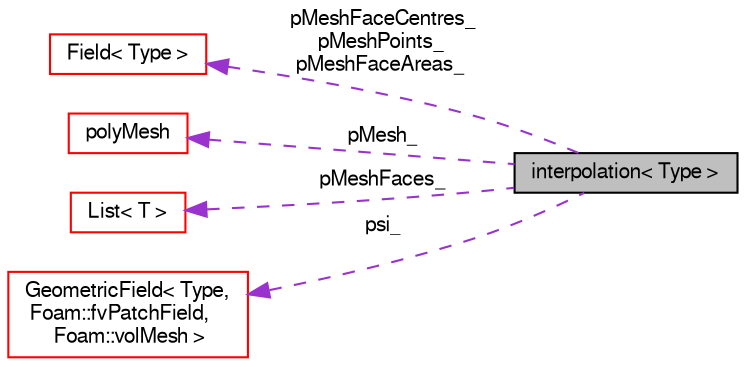 digraph "interpolation&lt; Type &gt;"
{
  bgcolor="transparent";
  edge [fontname="FreeSans",fontsize="10",labelfontname="FreeSans",labelfontsize="10"];
  node [fontname="FreeSans",fontsize="10",shape=record];
  rankdir="LR";
  Node11 [label="interpolation\< Type \>",height=0.2,width=0.4,color="black", fillcolor="grey75", style="filled", fontcolor="black"];
  Node12 -> Node11 [dir="back",color="darkorchid3",fontsize="10",style="dashed",label=" pMeshFaceCentres_\npMeshPoints_\npMeshFaceAreas_" ,fontname="FreeSans"];
  Node12 [label="Field\< Type \>",height=0.2,width=0.4,color="red",URL="$a26466.html",tooltip="Pre-declare SubField and related Field type. "];
  Node19 -> Node11 [dir="back",color="darkorchid3",fontsize="10",style="dashed",label=" pMesh_" ,fontname="FreeSans"];
  Node19 [label="polyMesh",height=0.2,width=0.4,color="red",URL="$a27410.html",tooltip="Mesh consisting of general polyhedral cells. "];
  Node17 -> Node11 [dir="back",color="darkorchid3",fontsize="10",style="dashed",label=" pMeshFaces_" ,fontname="FreeSans"];
  Node17 [label="List\< T \>",height=0.2,width=0.4,color="red",URL="$a25694.html",tooltip="A 1D array of objects of type <T>, where the size of the vector is known and used for subscript bound..."];
  Node33 -> Node11 [dir="back",color="darkorchid3",fontsize="10",style="dashed",label=" psi_" ,fontname="FreeSans"];
  Node33 [label="GeometricField\< Type,\l Foam::fvPatchField,\l Foam::volMesh \>",height=0.2,width=0.4,color="red",URL="$a22434.html"];
}

